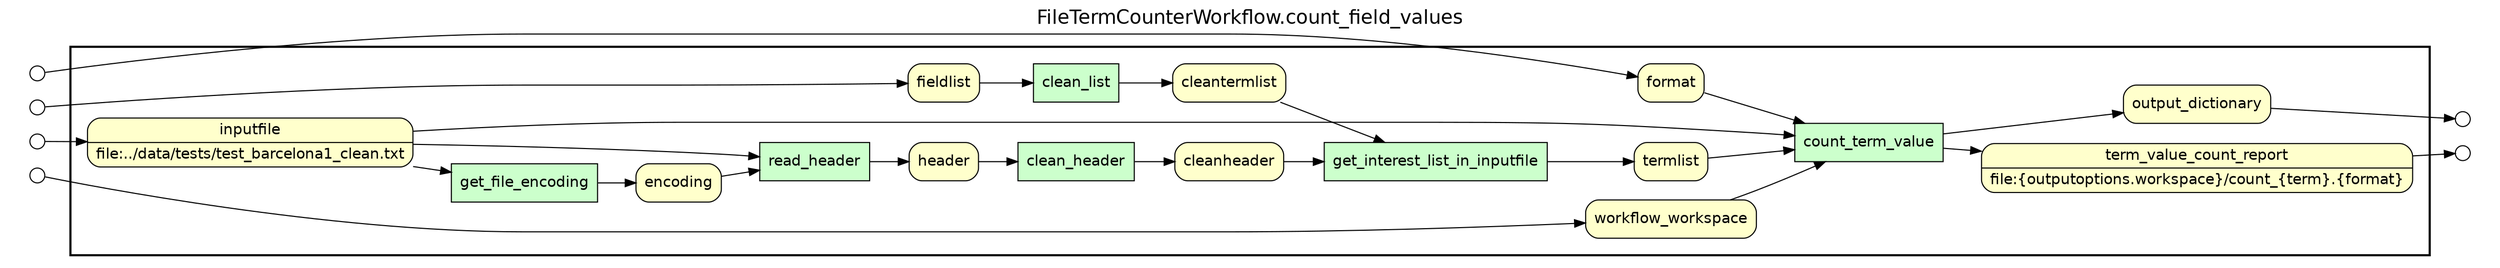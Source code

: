 
/* Start of top-level graph */
digraph Workflow {
rankdir=LR

/* Title for graph */
fontname=Helvetica; fontsize=18; labelloc=t
label="FileTermCounterWorkflow.count_field_values"

/* Start of double cluster for drawing box around nodes in workflow */
subgraph cluster_workflow_box_outer { label=""; color=black; penwidth=2
subgraph cluster_workflow_box_inner { label=""; penwidth=0

/* Style for nodes representing atomic programs in workflow */
node[shape=box style=filled fillcolor="#CCFFCC" peripheries=1 fontname=Helvetica]

/* Nodes representing atomic programs in workflow */
get_file_encoding
read_header
clean_header
clean_list
get_interest_list_in_inputfile
count_term_value

/* Style for nodes representing non-parameter data channels in workflow */
node[shape=box style="rounded,filled" fillcolor="#FFFFCC" peripheries=1 fontname=Helvetica]

/* Nodes for non-parameter data channels in workflow */
term_value_count_report [shape=record rankdir=LR label="{{<f0> term_value_count_report |<f1> file\:\{outputoptions.workspace\}/count_\{term\}.\{format\}}}"];
output_dictionary
inputfile [shape=record rankdir=LR label="{{<f0> inputfile |<f1> file\:../data/tests/test_barcelona1_clean.txt}}"];
encoding
header
fieldlist
cleantermlist
cleanheader
termlist
format
workflow_workspace

/* Style for nodes representing parameter channels in workflow */
node[shape=box style="rounded,filled" fillcolor="#FCFCFC" peripheries=1 fontname=Helvetica]

/* Nodes representing parameter channels in workflow */

/* Edges representing connections between programs and channels */
get_file_encoding -> encoding
inputfile -> get_file_encoding
read_header -> header
inputfile -> read_header
encoding -> read_header
clean_header -> cleanheader
header -> clean_header
clean_list -> cleantermlist
fieldlist -> clean_list
get_interest_list_in_inputfile -> termlist
cleantermlist -> get_interest_list_in_inputfile
cleanheader -> get_interest_list_in_inputfile
count_term_value -> output_dictionary
count_term_value -> term_value_count_report
termlist -> count_term_value
format -> count_term_value
workflow_workspace -> count_term_value
inputfile -> count_term_value

/* End of double cluster for drawing box around nodes in workflow */
}}

/* Hidden double-cluster for grouping workflow input ports */
subgraph cluster_input_ports_group_outer { label=""; penwidth=0
subgraph cluster_input_ports_group_inner { label=""; penwidth=0

/* Style for nodes representing workflow input ports */
node[shape=circle style="rounded,filled" fillcolor="#FFFFFF" peripheries=1 fontname=Helvetica width=0.2]

/* Nodes representing workflow input ports */
inputfile_input_port [label=""]
format_input_port [label=""]
fieldlist_input_port [label=""]
workflow_workspace_input_port [label=""]

/* End of double-cluster for grouping workflow input ports */
}}

/* Hidden double-cluster for grouping workflow output ports */
subgraph cluster_output_ports_group_outer { label=""; penwidth=0
subgraph cluster_output_ports_group_inner { label=""; penwidth=0

/* Style for nodes representing workflow output ports */
node[shape=circle style="rounded,filled" fillcolor="#FFFFFF" peripheries=1 fontname=Helvetica width=0.2]

/* Nodes representing workflow output ports */
term_value_count_report_output_port [label=""]
output_dictionary_output_port [label=""]

/* End of double-cluster for grouping workflow output ports */
}}

/* Edges from input ports to channels */
inputfile_input_port -> inputfile
format_input_port -> format
fieldlist_input_port -> fieldlist
workflow_workspace_input_port -> workflow_workspace

/* Edges from channels to output ports */
term_value_count_report -> term_value_count_report_output_port
output_dictionary -> output_dictionary_output_port

/* End of top-level graph */
}
